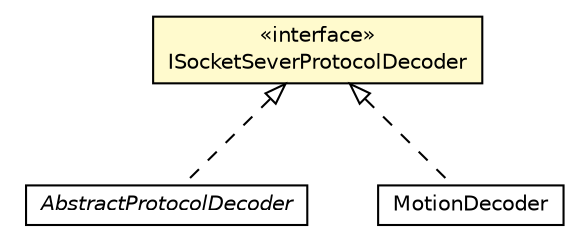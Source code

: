 #!/usr/local/bin/dot
#
# Class diagram 
# Generated by UMLGraph version R5_6-24-gf6e263 (http://www.umlgraph.org/)
#

digraph G {
	edge [fontname="Helvetica",fontsize=10,labelfontname="Helvetica",labelfontsize=10];
	node [fontname="Helvetica",fontsize=10,shape=plaintext];
	nodesep=0.25;
	ranksep=0.5;
	// org.universAAL.lddi.zwave.exporter.Server.AbstractProtocolDecoder
	c4788357 [label=<<table title="org.universAAL.lddi.zwave.exporter.Server.AbstractProtocolDecoder" border="0" cellborder="1" cellspacing="0" cellpadding="2" port="p" href="./AbstractProtocolDecoder.html">
		<tr><td><table border="0" cellspacing="0" cellpadding="1">
<tr><td align="center" balign="center"><font face="Helvetica-Oblique"> AbstractProtocolDecoder </font></td></tr>
		</table></td></tr>
		</table>>, URL="./AbstractProtocolDecoder.html", fontname="Helvetica", fontcolor="black", fontsize=10.0];
	// org.universAAL.lddi.zwave.exporter.Server.ISocketSeverProtocolDecoder
	c4788367 [label=<<table title="org.universAAL.lddi.zwave.exporter.Server.ISocketSeverProtocolDecoder" border="0" cellborder="1" cellspacing="0" cellpadding="2" port="p" bgcolor="lemonChiffon" href="./ISocketSeverProtocolDecoder.html">
		<tr><td><table border="0" cellspacing="0" cellpadding="1">
<tr><td align="center" balign="center"> &#171;interface&#187; </td></tr>
<tr><td align="center" balign="center"> ISocketSeverProtocolDecoder </td></tr>
		</table></td></tr>
		</table>>, URL="./ISocketSeverProtocolDecoder.html", fontname="Helvetica", fontcolor="black", fontsize=10.0];
	// org.universAAL.lddi.zwave.exporter.Server.MotionDecoder
	c4788368 [label=<<table title="org.universAAL.lddi.zwave.exporter.Server.MotionDecoder" border="0" cellborder="1" cellspacing="0" cellpadding="2" port="p" href="./MotionDecoder.html">
		<tr><td><table border="0" cellspacing="0" cellpadding="1">
<tr><td align="center" balign="center"> MotionDecoder </td></tr>
		</table></td></tr>
		</table>>, URL="./MotionDecoder.html", fontname="Helvetica", fontcolor="black", fontsize=10.0];
	//org.universAAL.lddi.zwave.exporter.Server.AbstractProtocolDecoder implements org.universAAL.lddi.zwave.exporter.Server.ISocketSeverProtocolDecoder
	c4788367:p -> c4788357:p [dir=back,arrowtail=empty,style=dashed];
	//org.universAAL.lddi.zwave.exporter.Server.MotionDecoder implements org.universAAL.lddi.zwave.exporter.Server.ISocketSeverProtocolDecoder
	c4788367:p -> c4788368:p [dir=back,arrowtail=empty,style=dashed];
}

